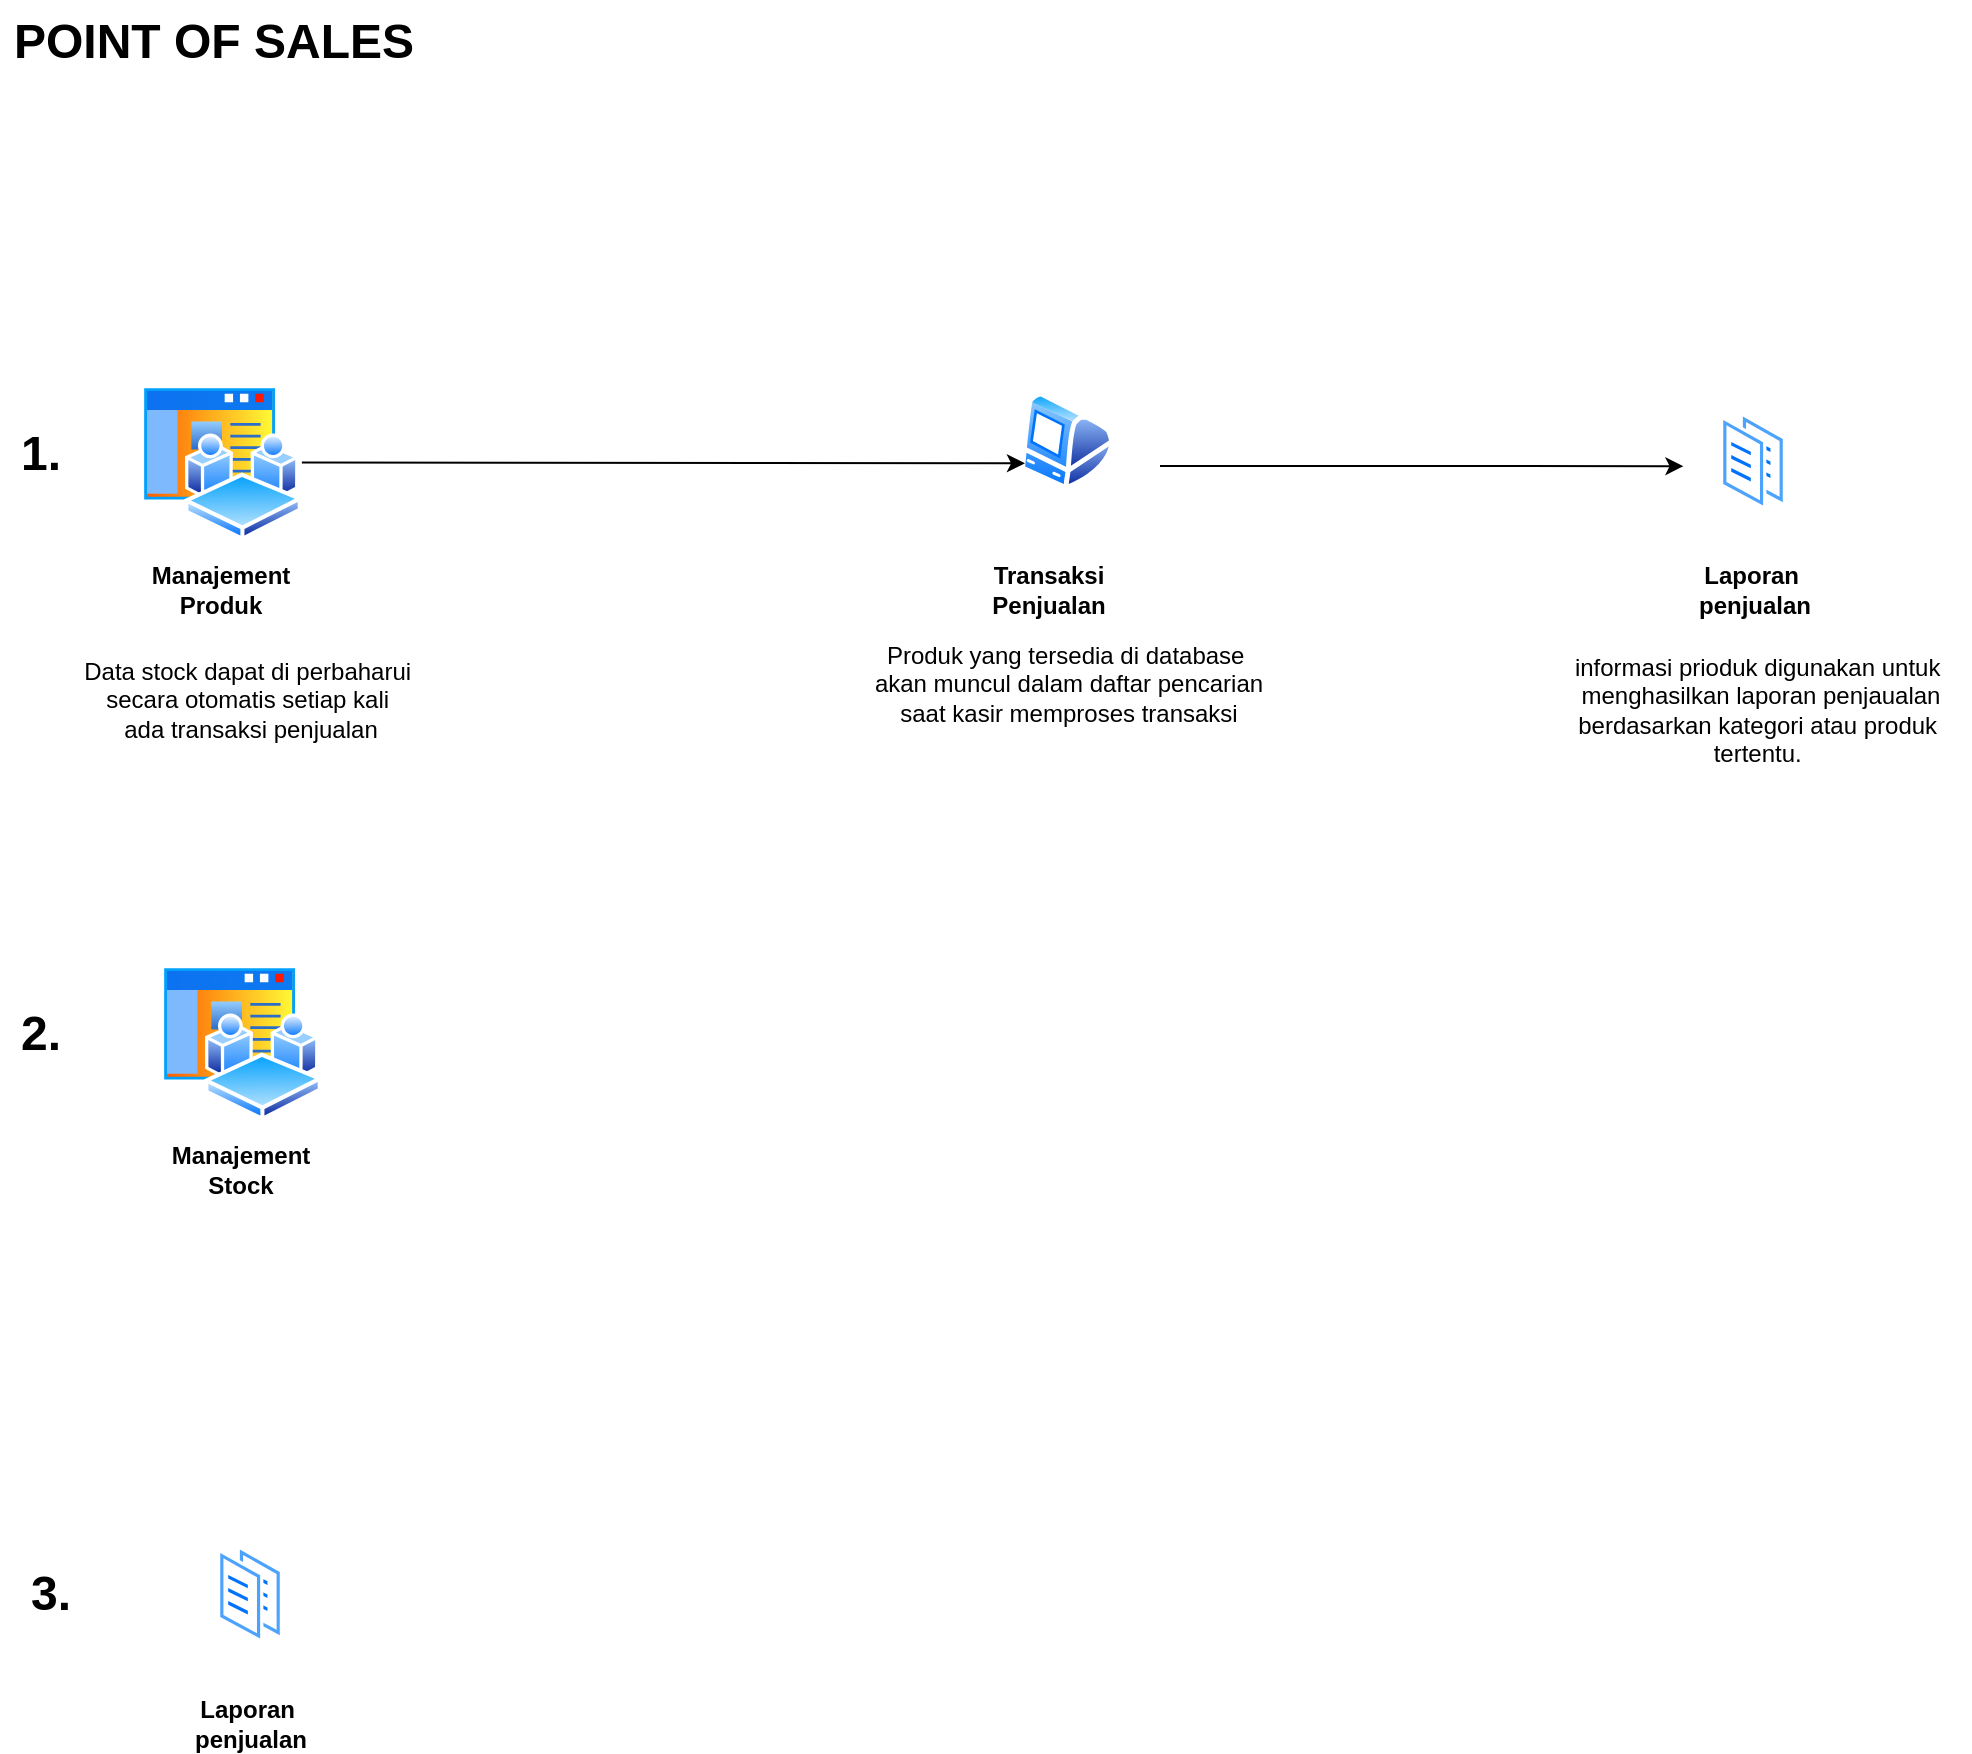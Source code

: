 <mxfile>
    <diagram id="t6CQXvi1YqNdFNXQnIU7" name="Page-1">
        <mxGraphModel dx="969" dy="383" grid="1" gridSize="10" guides="1" tooltips="1" connect="1" arrows="1" fold="1" page="1" pageScale="1" pageWidth="700" pageHeight="1000" math="0" shadow="0">
            <root>
                <mxCell id="0"/>
                <mxCell id="1" parent="0"/>
                <mxCell id="2" value="&lt;h1 style=&quot;margin-top: 0px;&quot;&gt;&lt;span style=&quot;background-color: transparent;&quot;&gt;POINT OF SALES&lt;/span&gt;&lt;/h1&gt;&lt;h1 style=&quot;margin-top: 0px;&quot;&gt;&lt;br&gt;&lt;/h1&gt;" style="text;html=1;whiteSpace=wrap;overflow=hidden;rounded=0;" vertex="1" parent="1">
                    <mxGeometry x="25" y="68" width="210" height="60" as="geometry"/>
                </mxCell>
                <mxCell id="4" value="" style="image;aspect=fixed;perimeter=ellipsePerimeter;html=1;align=center;shadow=0;dashed=0;spacingTop=3;image=img/lib/active_directory/workspace_site.svg;" vertex="1" parent="1">
                    <mxGeometry x="90" y="260" width="80.93" height="78.5" as="geometry"/>
                </mxCell>
                <mxCell id="6" value="Manajement&lt;div&gt;Produk&lt;/div&gt;" style="text;align=center;fontStyle=1;verticalAlign=middle;spacingLeft=3;spacingRight=3;strokeColor=none;rotatable=0;points=[[0,0.5],[1,0.5]];portConstraint=eastwest;html=1;" vertex="1" parent="1">
                    <mxGeometry x="90" y="350" width="80" height="26" as="geometry"/>
                </mxCell>
                <mxCell id="7" value="" style="image;aspect=fixed;perimeter=ellipsePerimeter;html=1;align=center;shadow=0;dashed=0;spacingTop=3;image=img/lib/active_directory/workspace_site.svg;" vertex="1" parent="1">
                    <mxGeometry x="100" y="550" width="80.93" height="78.5" as="geometry"/>
                </mxCell>
                <mxCell id="8" value="Manajement&lt;div&gt;Stock&lt;/div&gt;" style="text;align=center;fontStyle=1;verticalAlign=middle;spacingLeft=3;spacingRight=3;strokeColor=none;rotatable=0;points=[[0,0.5],[1,0.5]];portConstraint=eastwest;html=1;" vertex="1" parent="1">
                    <mxGeometry x="100" y="640" width="80" height="26" as="geometry"/>
                </mxCell>
                <mxCell id="20" value="" style="edgeStyle=none;html=1;entryX=0;entryY=0.25;entryDx=0;entryDy=0;" edge="1" parent="1">
                    <mxGeometry relative="1" as="geometry">
                        <mxPoint x="600" y="301" as="sourcePoint"/>
                        <mxPoint x="861.712" y="301.089" as="targetPoint"/>
                    </mxGeometry>
                </mxCell>
                <mxCell id="11" value="" style="image;aspect=fixed;perimeter=ellipsePerimeter;html=1;align=center;shadow=0;dashed=0;spacingTop=3;image=img/lib/active_directory/mac_client.svg;" vertex="1" parent="1">
                    <mxGeometry x="530" y="263.5" width="47" height="50" as="geometry"/>
                </mxCell>
                <mxCell id="14" value="" style="edgeStyle=none;html=1;entryX=0;entryY=0.75;entryDx=0;entryDy=0;exitX=1;exitY=0.5;exitDx=0;exitDy=0;" edge="1" parent="1" source="4" target="11">
                    <mxGeometry relative="1" as="geometry">
                        <mxPoint x="360.01" y="298.727" as="sourcePoint"/>
                    </mxGeometry>
                </mxCell>
                <mxCell id="13" value="Transaksi&lt;div&gt;Penjualan&lt;/div&gt;" style="text;align=center;fontStyle=1;verticalAlign=middle;spacingLeft=3;spacingRight=3;strokeColor=none;rotatable=0;points=[[0,0.5],[1,0.5]];portConstraint=eastwest;html=1;" vertex="1" parent="1">
                    <mxGeometry x="503.5" y="350" width="80" height="26" as="geometry"/>
                </mxCell>
                <mxCell id="15" value="&lt;p&gt;&lt;br&gt;&lt;/p&gt;" style="text;html=1;align=center;verticalAlign=middle;resizable=0;points=[];autosize=1;strokeColor=none;fillColor=none;" vertex="1" parent="1">
                    <mxGeometry x="440" y="128" width="20" height="50" as="geometry"/>
                </mxCell>
                <mxCell id="16" value="Data stock dapat di perbaharui&amp;nbsp;&lt;div&gt;secara otomatis&amp;nbsp;&lt;span style=&quot;background-color: transparent;&quot;&gt;setiap kali&amp;nbsp;&lt;/span&gt;&lt;/div&gt;&lt;div&gt;&lt;span style=&quot;background-color: transparent;&quot;&gt;ada transaksi penjualan&lt;/span&gt;&lt;/div&gt;" style="text;html=1;align=center;verticalAlign=middle;resizable=0;points=[];autosize=1;strokeColor=none;fillColor=none;" vertex="1" parent="1">
                    <mxGeometry x="50.01" y="388" width="190" height="60" as="geometry"/>
                </mxCell>
                <mxCell id="17" value="Produk yang tersedia di database&amp;nbsp;&lt;div&gt;akan muncul dalam daftar pencarian&lt;div&gt;saat kasir memproses transaksi&lt;/div&gt;&lt;/div&gt;" style="text;html=1;align=center;verticalAlign=middle;resizable=0;points=[];autosize=1;strokeColor=none;fillColor=none;" vertex="1" parent="1">
                    <mxGeometry x="443.5" y="380" width="220" height="60" as="geometry"/>
                </mxCell>
                <mxCell id="18" value="" style="image;aspect=fixed;perimeter=ellipsePerimeter;html=1;align=center;shadow=0;dashed=0;spacingTop=3;image=img/lib/active_directory/documents.svg;" vertex="1" parent="1">
                    <mxGeometry x="880" y="273.5" width="33" height="50" as="geometry"/>
                </mxCell>
                <mxCell id="21" value="Laporan&amp;nbsp;&lt;div&gt;penjualan&lt;/div&gt;" style="text;align=center;fontStyle=1;verticalAlign=middle;spacingLeft=3;spacingRight=3;strokeColor=none;rotatable=0;points=[[0,0.5],[1,0.5]];portConstraint=eastwest;html=1;" vertex="1" parent="1">
                    <mxGeometry x="856.5" y="350" width="80" height="26" as="geometry"/>
                </mxCell>
                <mxCell id="22" value="informasi prioduk digunakan untuk&amp;nbsp;&lt;div&gt;menghasilkan laporan penjaualan&lt;/div&gt;&lt;div&gt;berdasarkan kategori atau produk&amp;nbsp;&lt;/div&gt;&lt;div&gt;tertentu.&amp;nbsp;&lt;/div&gt;" style="text;html=1;align=center;verticalAlign=middle;resizable=0;points=[];autosize=1;strokeColor=none;fillColor=none;" vertex="1" parent="1">
                    <mxGeometry x="795" y="388" width="210" height="70" as="geometry"/>
                </mxCell>
                <mxCell id="23" value="&lt;h1&gt;1.&lt;/h1&gt;" style="text;html=1;align=center;verticalAlign=middle;resizable=0;points=[];autosize=1;strokeColor=none;fillColor=none;" vertex="1" parent="1">
                    <mxGeometry x="20" y="260" width="40" height="70" as="geometry"/>
                </mxCell>
                <mxCell id="24" value="&lt;h1&gt;2.&lt;/h1&gt;" style="text;html=1;align=center;verticalAlign=middle;resizable=0;points=[];autosize=1;strokeColor=none;fillColor=none;" vertex="1" parent="1">
                    <mxGeometry x="20" y="550" width="40" height="70" as="geometry"/>
                </mxCell>
                <mxCell id="25" value="" style="image;aspect=fixed;perimeter=ellipsePerimeter;html=1;align=center;shadow=0;dashed=0;spacingTop=3;image=img/lib/active_directory/documents.svg;" vertex="1" parent="1">
                    <mxGeometry x="128.5" y="840" width="33" height="50" as="geometry"/>
                </mxCell>
                <mxCell id="26" value="Laporan&amp;nbsp;&lt;div&gt;penjualan&lt;/div&gt;" style="text;align=center;fontStyle=1;verticalAlign=middle;spacingLeft=3;spacingRight=3;strokeColor=none;rotatable=0;points=[[0,0.5],[1,0.5]];portConstraint=eastwest;html=1;" vertex="1" parent="1">
                    <mxGeometry x="105" y="916.5" width="80" height="26" as="geometry"/>
                </mxCell>
                <mxCell id="27" value="&lt;h1&gt;3.&lt;/h1&gt;" style="text;html=1;align=center;verticalAlign=middle;resizable=0;points=[];autosize=1;strokeColor=none;fillColor=none;" vertex="1" parent="1">
                    <mxGeometry x="25" y="830" width="40" height="70" as="geometry"/>
                </mxCell>
            </root>
        </mxGraphModel>
    </diagram>
    <diagram id="r1ptq_c8gJeSYDQTfCsS" name="Page-2">
        <mxGraphModel dx="997" dy="287" grid="1" gridSize="10" guides="1" tooltips="1" connect="1" arrows="1" fold="1" page="1" pageScale="1" pageWidth="700" pageHeight="1000" math="0" shadow="0">
            <root>
                <mxCell id="0"/>
                <mxCell id="1" parent="0"/>
            </root>
        </mxGraphModel>
    </diagram>
</mxfile>